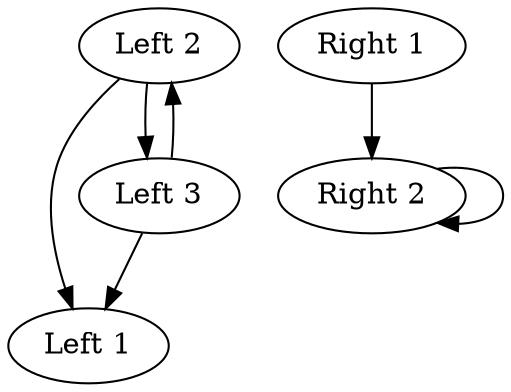 digraph {
	graph [bb="0,0,235.19,180"];
	node [label="\N"];
	"Left 1"	[height=0.5,
		pos="38.347,18",
		width=1.0652];
	"Left 2"	[height=0.5,
		pos="71.347,162",
		width=1.0652];
	"Left 2" -> "Left 1"	[pos="e,30.695,35.929 52.52,145.98 42.051,136.38 30.02,122.95 24.347,108 16.702,87.858 21.336,63.627 27.249,45.537"];
	"Left 3"	[height=0.5,
		pos="71.347,90",
		width=1.0652];
	"Left 2" -> "Left 3"	[pos="e,65.485,107.79 65.468,144.05 64.638,136.23 64.401,126.75 64.757,117.98"];
	"Left 3" -> "Left 1"	[pos="e,46.261,35.789 63.358,72.055 59.548,63.973 54.904,54.121 50.656,45.112"];
	"Left 3" -> "Left 2"	[pos="e,77.225,144.05 77.208,107.79 78.046,115.59 78.291,125.07 77.943,133.85"];
	"Right 1"	[height=0.5,
		pos="172.35,162",
		width=1.2457];
	"Right 2"	[height=0.5,
		pos="172.35,90",
		width=1.2457];
	"Right 1" -> "Right 2"	[pos="e,172.35,108.1 172.35,143.7 172.35,135.98 172.35,126.71 172.35,118.11"];
	"Right 2" -> "Right 2"	[pos="e,203.71,77.015 203.71,102.99 220.23,105.09 235.19,100.76 235.19,90 235.19,81.511 225.87,77.026 213.83,76.544"];
}
